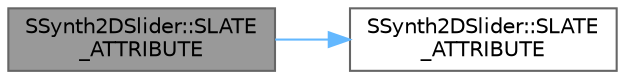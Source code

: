 digraph "SSynth2DSlider::SLATE_ATTRIBUTE"
{
 // INTERACTIVE_SVG=YES
 // LATEX_PDF_SIZE
  bgcolor="transparent";
  edge [fontname=Helvetica,fontsize=10,labelfontname=Helvetica,labelfontsize=10];
  node [fontname=Helvetica,fontsize=10,shape=box,height=0.2,width=0.4];
  rankdir="LR";
  Node1 [id="Node000001",label="SSynth2DSlider::SLATE\l_ATTRIBUTE",height=0.2,width=0.4,color="gray40", fillcolor="grey60", style="filled", fontcolor="black",tooltip="A value that drives where the slider handle appears."];
  Node1 -> Node2 [id="edge1_Node000001_Node000002",color="steelblue1",style="solid",tooltip=" "];
  Node2 [id="Node000002",label="SSynth2DSlider::SLATE\l_ATTRIBUTE",height=0.2,width=0.4,color="grey40", fillcolor="white", style="filled",URL="$d2/dd1/classSSynth2DSlider.html#a3738e8fbf5cd959a96633c5b22d0a669",tooltip="Whether the slidable area should be indented to fit the handle."];
}
